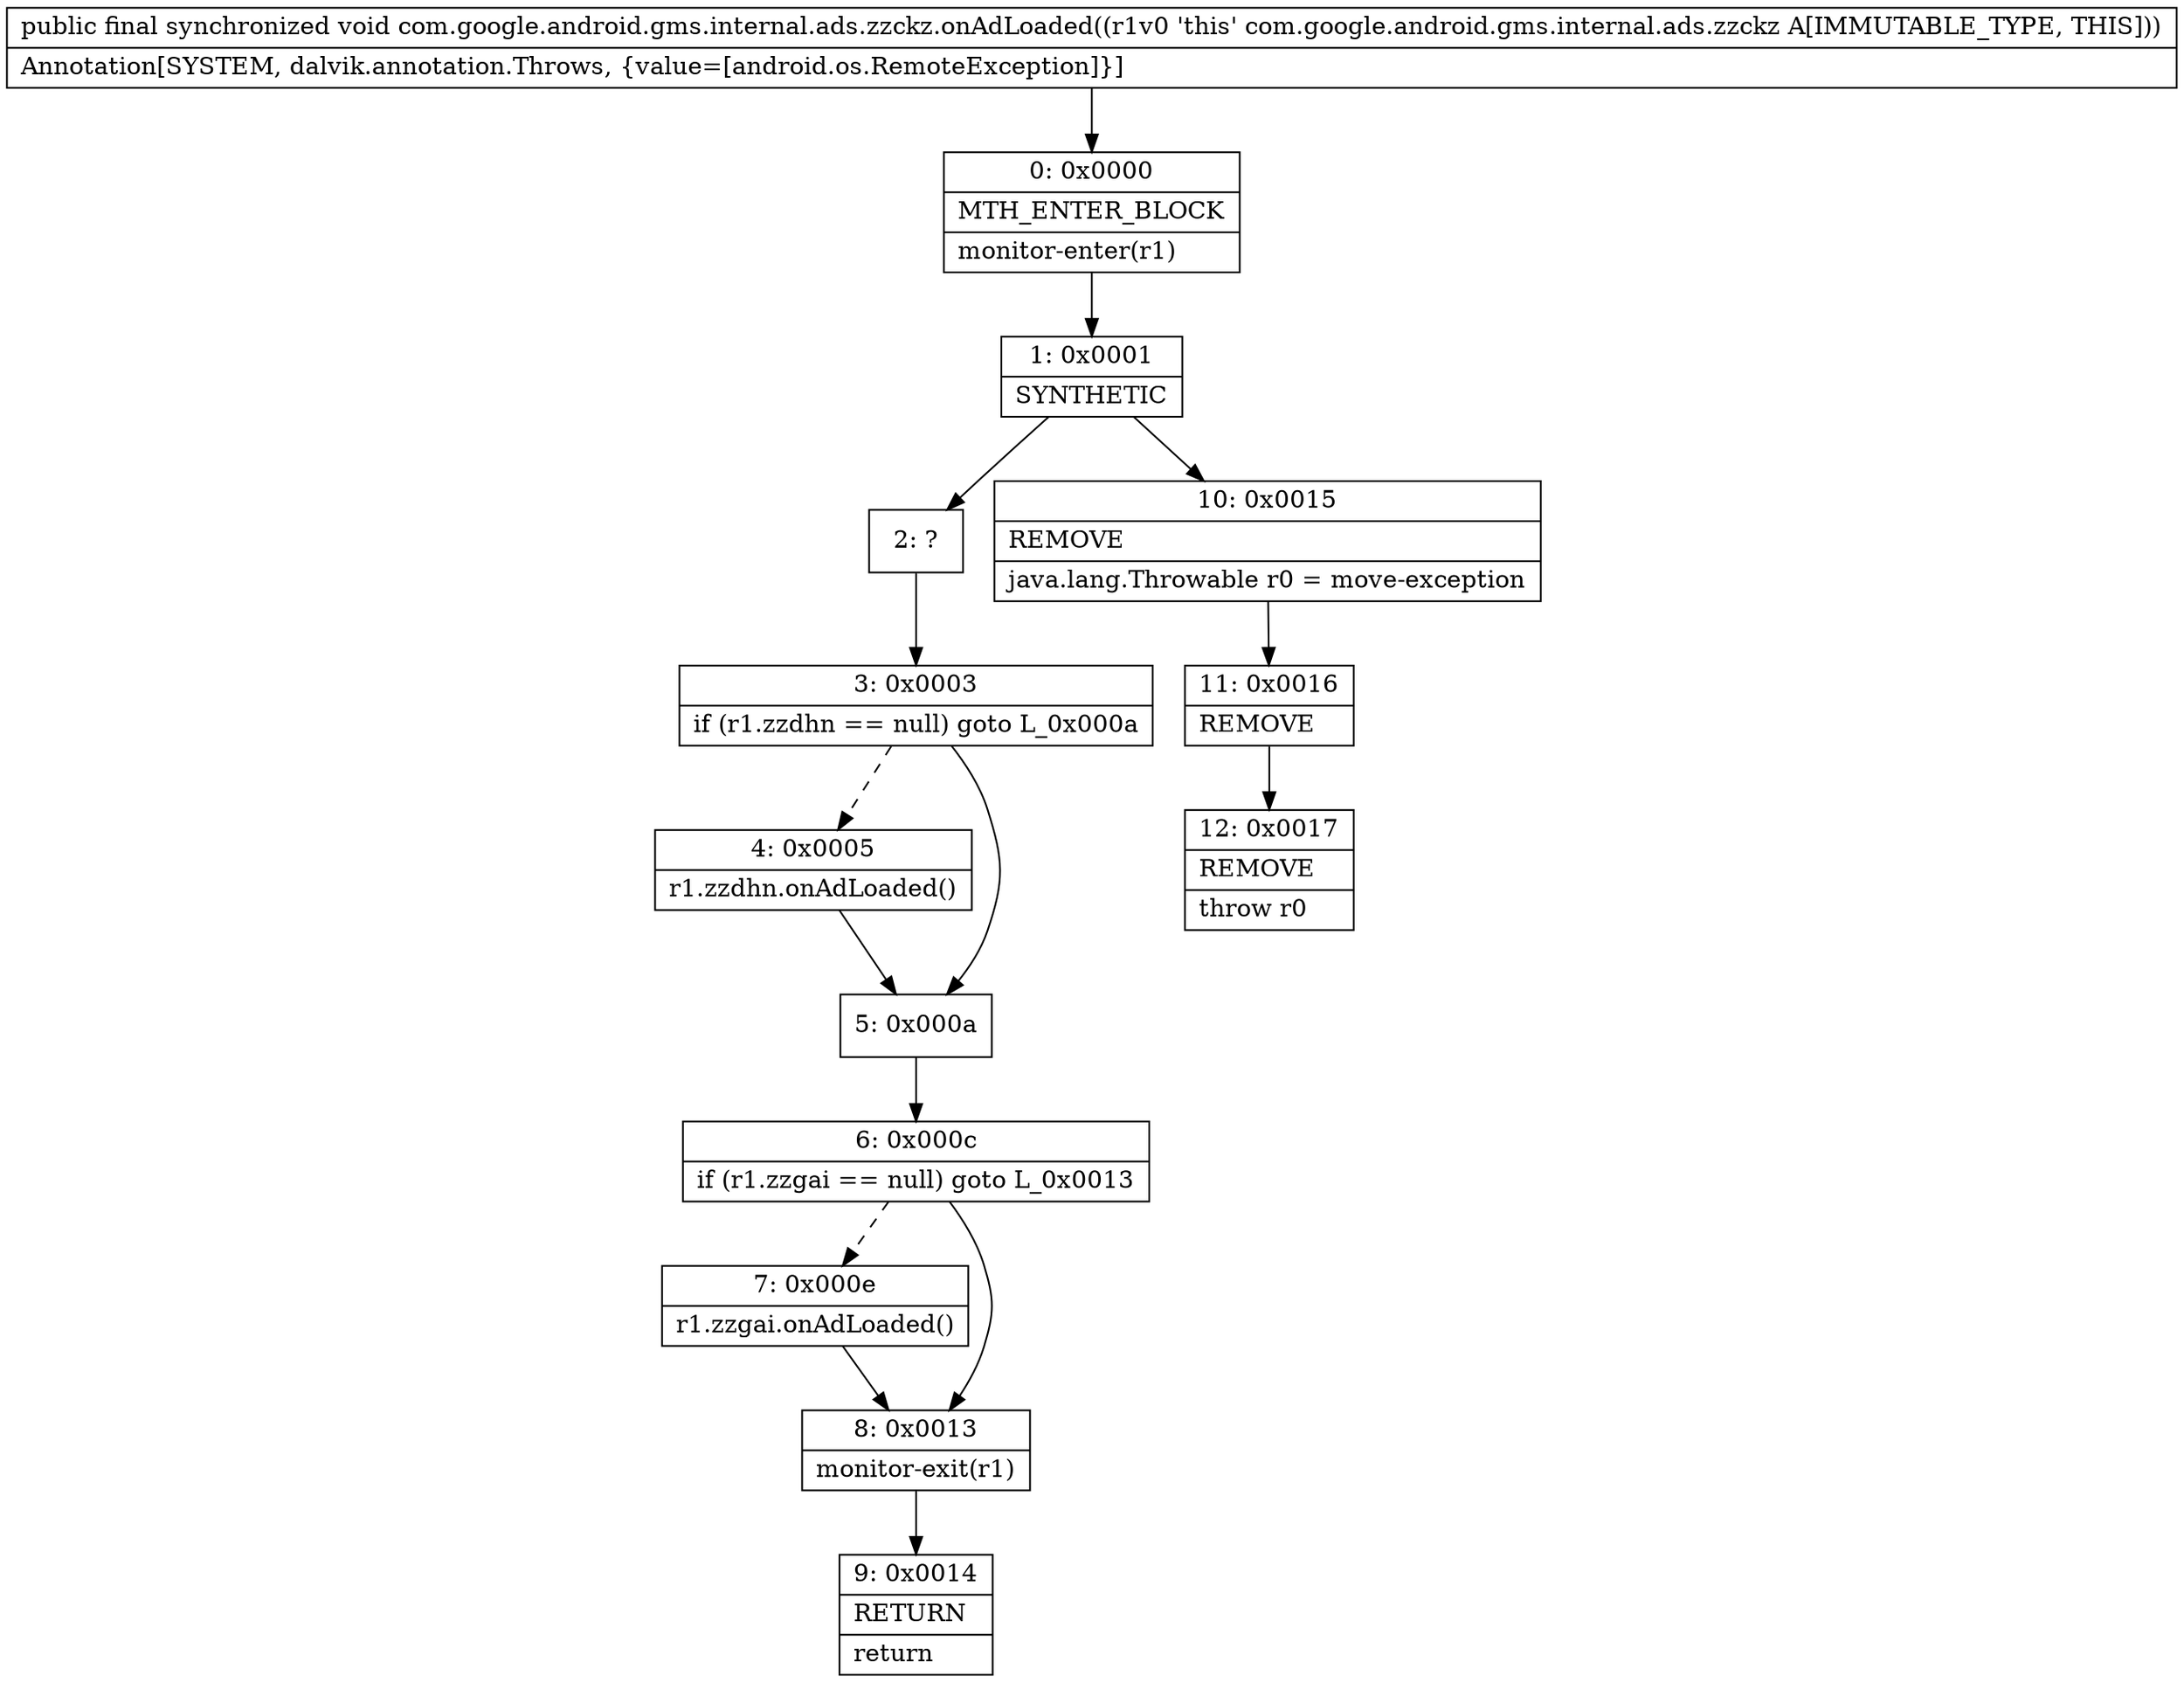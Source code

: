 digraph "CFG forcom.google.android.gms.internal.ads.zzckz.onAdLoaded()V" {
Node_0 [shape=record,label="{0\:\ 0x0000|MTH_ENTER_BLOCK\l|monitor\-enter(r1)\l}"];
Node_1 [shape=record,label="{1\:\ 0x0001|SYNTHETIC\l}"];
Node_2 [shape=record,label="{2\:\ ?}"];
Node_3 [shape=record,label="{3\:\ 0x0003|if (r1.zzdhn == null) goto L_0x000a\l}"];
Node_4 [shape=record,label="{4\:\ 0x0005|r1.zzdhn.onAdLoaded()\l}"];
Node_5 [shape=record,label="{5\:\ 0x000a}"];
Node_6 [shape=record,label="{6\:\ 0x000c|if (r1.zzgai == null) goto L_0x0013\l}"];
Node_7 [shape=record,label="{7\:\ 0x000e|r1.zzgai.onAdLoaded()\l}"];
Node_8 [shape=record,label="{8\:\ 0x0013|monitor\-exit(r1)\l}"];
Node_9 [shape=record,label="{9\:\ 0x0014|RETURN\l|return\l}"];
Node_10 [shape=record,label="{10\:\ 0x0015|REMOVE\l|java.lang.Throwable r0 = move\-exception\l}"];
Node_11 [shape=record,label="{11\:\ 0x0016|REMOVE\l}"];
Node_12 [shape=record,label="{12\:\ 0x0017|REMOVE\l|throw r0\l}"];
MethodNode[shape=record,label="{public final synchronized void com.google.android.gms.internal.ads.zzckz.onAdLoaded((r1v0 'this' com.google.android.gms.internal.ads.zzckz A[IMMUTABLE_TYPE, THIS]))  | Annotation[SYSTEM, dalvik.annotation.Throws, \{value=[android.os.RemoteException]\}]\l}"];
MethodNode -> Node_0;
Node_0 -> Node_1;
Node_1 -> Node_2;
Node_1 -> Node_10;
Node_2 -> Node_3;
Node_3 -> Node_4[style=dashed];
Node_3 -> Node_5;
Node_4 -> Node_5;
Node_5 -> Node_6;
Node_6 -> Node_7[style=dashed];
Node_6 -> Node_8;
Node_7 -> Node_8;
Node_8 -> Node_9;
Node_10 -> Node_11;
Node_11 -> Node_12;
}

